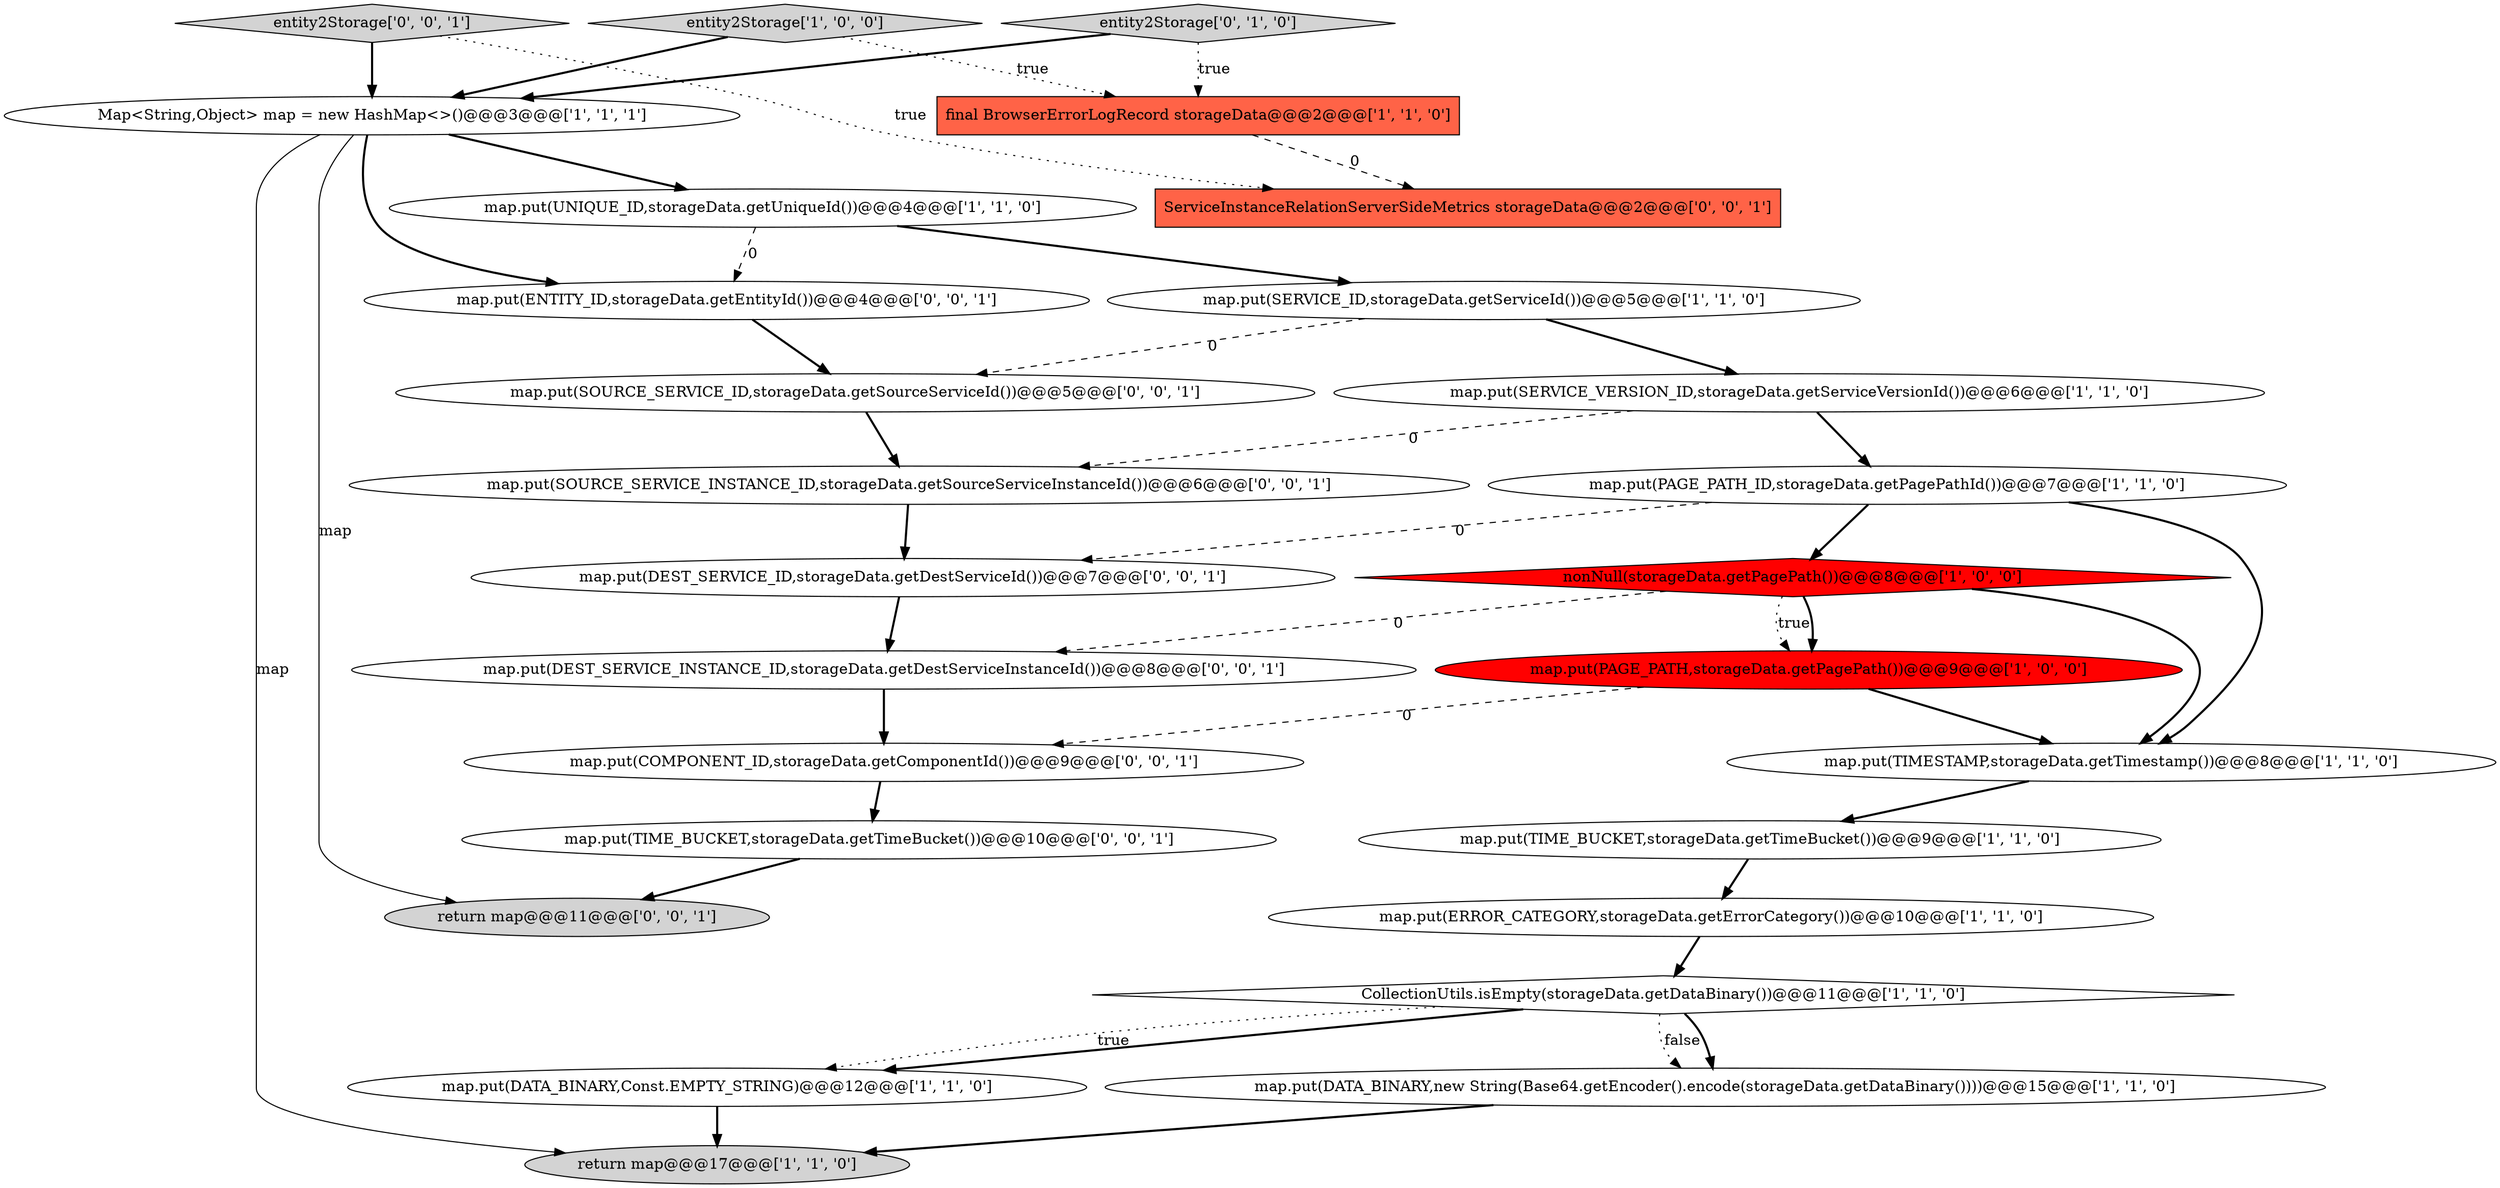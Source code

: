 digraph {
5 [style = filled, label = "nonNull(storageData.getPagePath())@@@8@@@['1', '0', '0']", fillcolor = red, shape = diamond image = "AAA1AAABBB1BBB"];
11 [style = filled, label = "map.put(SERVICE_VERSION_ID,storageData.getServiceVersionId())@@@6@@@['1', '1', '0']", fillcolor = white, shape = ellipse image = "AAA0AAABBB1BBB"];
0 [style = filled, label = "map.put(UNIQUE_ID,storageData.getUniqueId())@@@4@@@['1', '1', '0']", fillcolor = white, shape = ellipse image = "AAA0AAABBB1BBB"];
10 [style = filled, label = "map.put(DATA_BINARY,new String(Base64.getEncoder().encode(storageData.getDataBinary())))@@@15@@@['1', '1', '0']", fillcolor = white, shape = ellipse image = "AAA0AAABBB1BBB"];
24 [style = filled, label = "map.put(ENTITY_ID,storageData.getEntityId())@@@4@@@['0', '0', '1']", fillcolor = white, shape = ellipse image = "AAA0AAABBB3BBB"];
1 [style = filled, label = "CollectionUtils.isEmpty(storageData.getDataBinary())@@@11@@@['1', '1', '0']", fillcolor = white, shape = diamond image = "AAA0AAABBB1BBB"];
6 [style = filled, label = "map.put(PAGE_PATH_ID,storageData.getPagePathId())@@@7@@@['1', '1', '0']", fillcolor = white, shape = ellipse image = "AAA0AAABBB1BBB"];
4 [style = filled, label = "map.put(DATA_BINARY,Const.EMPTY_STRING)@@@12@@@['1', '1', '0']", fillcolor = white, shape = ellipse image = "AAA0AAABBB1BBB"];
20 [style = filled, label = "entity2Storage['0', '0', '1']", fillcolor = lightgray, shape = diamond image = "AAA0AAABBB3BBB"];
16 [style = filled, label = "entity2Storage['0', '1', '0']", fillcolor = lightgray, shape = diamond image = "AAA0AAABBB2BBB"];
9 [style = filled, label = "final BrowserErrorLogRecord storageData@@@2@@@['1', '1', '0']", fillcolor = tomato, shape = box image = "AAA0AAABBB1BBB"];
13 [style = filled, label = "entity2Storage['1', '0', '0']", fillcolor = lightgray, shape = diamond image = "AAA0AAABBB1BBB"];
7 [style = filled, label = "map.put(ERROR_CATEGORY,storageData.getErrorCategory())@@@10@@@['1', '1', '0']", fillcolor = white, shape = ellipse image = "AAA0AAABBB1BBB"];
8 [style = filled, label = "Map<String,Object> map = new HashMap<>()@@@3@@@['1', '1', '1']", fillcolor = white, shape = ellipse image = "AAA0AAABBB1BBB"];
12 [style = filled, label = "return map@@@17@@@['1', '1', '0']", fillcolor = lightgray, shape = ellipse image = "AAA0AAABBB1BBB"];
14 [style = filled, label = "map.put(PAGE_PATH,storageData.getPagePath())@@@9@@@['1', '0', '0']", fillcolor = red, shape = ellipse image = "AAA1AAABBB1BBB"];
17 [style = filled, label = "return map@@@11@@@['0', '0', '1']", fillcolor = lightgray, shape = ellipse image = "AAA0AAABBB3BBB"];
25 [style = filled, label = "map.put(DEST_SERVICE_ID,storageData.getDestServiceId())@@@7@@@['0', '0', '1']", fillcolor = white, shape = ellipse image = "AAA0AAABBB3BBB"];
23 [style = filled, label = "map.put(SOURCE_SERVICE_INSTANCE_ID,storageData.getSourceServiceInstanceId())@@@6@@@['0', '0', '1']", fillcolor = white, shape = ellipse image = "AAA0AAABBB3BBB"];
26 [style = filled, label = "map.put(TIME_BUCKET,storageData.getTimeBucket())@@@10@@@['0', '0', '1']", fillcolor = white, shape = ellipse image = "AAA0AAABBB3BBB"];
18 [style = filled, label = "map.put(SOURCE_SERVICE_ID,storageData.getSourceServiceId())@@@5@@@['0', '0', '1']", fillcolor = white, shape = ellipse image = "AAA0AAABBB3BBB"];
15 [style = filled, label = "map.put(TIME_BUCKET,storageData.getTimeBucket())@@@9@@@['1', '1', '0']", fillcolor = white, shape = ellipse image = "AAA0AAABBB1BBB"];
2 [style = filled, label = "map.put(TIMESTAMP,storageData.getTimestamp())@@@8@@@['1', '1', '0']", fillcolor = white, shape = ellipse image = "AAA0AAABBB1BBB"];
3 [style = filled, label = "map.put(SERVICE_ID,storageData.getServiceId())@@@5@@@['1', '1', '0']", fillcolor = white, shape = ellipse image = "AAA0AAABBB1BBB"];
22 [style = filled, label = "map.put(COMPONENT_ID,storageData.getComponentId())@@@9@@@['0', '0', '1']", fillcolor = white, shape = ellipse image = "AAA0AAABBB3BBB"];
21 [style = filled, label = "ServiceInstanceRelationServerSideMetrics storageData@@@2@@@['0', '0', '1']", fillcolor = tomato, shape = box image = "AAA0AAABBB3BBB"];
19 [style = filled, label = "map.put(DEST_SERVICE_INSTANCE_ID,storageData.getDestServiceInstanceId())@@@8@@@['0', '0', '1']", fillcolor = white, shape = ellipse image = "AAA0AAABBB3BBB"];
0->3 [style = bold, label=""];
22->26 [style = bold, label=""];
5->14 [style = dotted, label="true"];
23->25 [style = bold, label=""];
1->4 [style = bold, label=""];
16->9 [style = dotted, label="true"];
7->1 [style = bold, label=""];
15->7 [style = bold, label=""];
18->23 [style = bold, label=""];
16->8 [style = bold, label=""];
26->17 [style = bold, label=""];
3->18 [style = dashed, label="0"];
11->6 [style = bold, label=""];
3->11 [style = bold, label=""];
14->22 [style = dashed, label="0"];
11->23 [style = dashed, label="0"];
8->17 [style = solid, label="map"];
1->4 [style = dotted, label="true"];
20->21 [style = dotted, label="true"];
5->14 [style = bold, label=""];
24->18 [style = bold, label=""];
6->2 [style = bold, label=""];
8->0 [style = bold, label=""];
6->5 [style = bold, label=""];
5->2 [style = bold, label=""];
20->8 [style = bold, label=""];
1->10 [style = dotted, label="false"];
6->25 [style = dashed, label="0"];
13->9 [style = dotted, label="true"];
9->21 [style = dashed, label="0"];
10->12 [style = bold, label=""];
2->15 [style = bold, label=""];
25->19 [style = bold, label=""];
4->12 [style = bold, label=""];
0->24 [style = dashed, label="0"];
14->2 [style = bold, label=""];
13->8 [style = bold, label=""];
8->12 [style = solid, label="map"];
1->10 [style = bold, label=""];
5->19 [style = dashed, label="0"];
19->22 [style = bold, label=""];
8->24 [style = bold, label=""];
}
